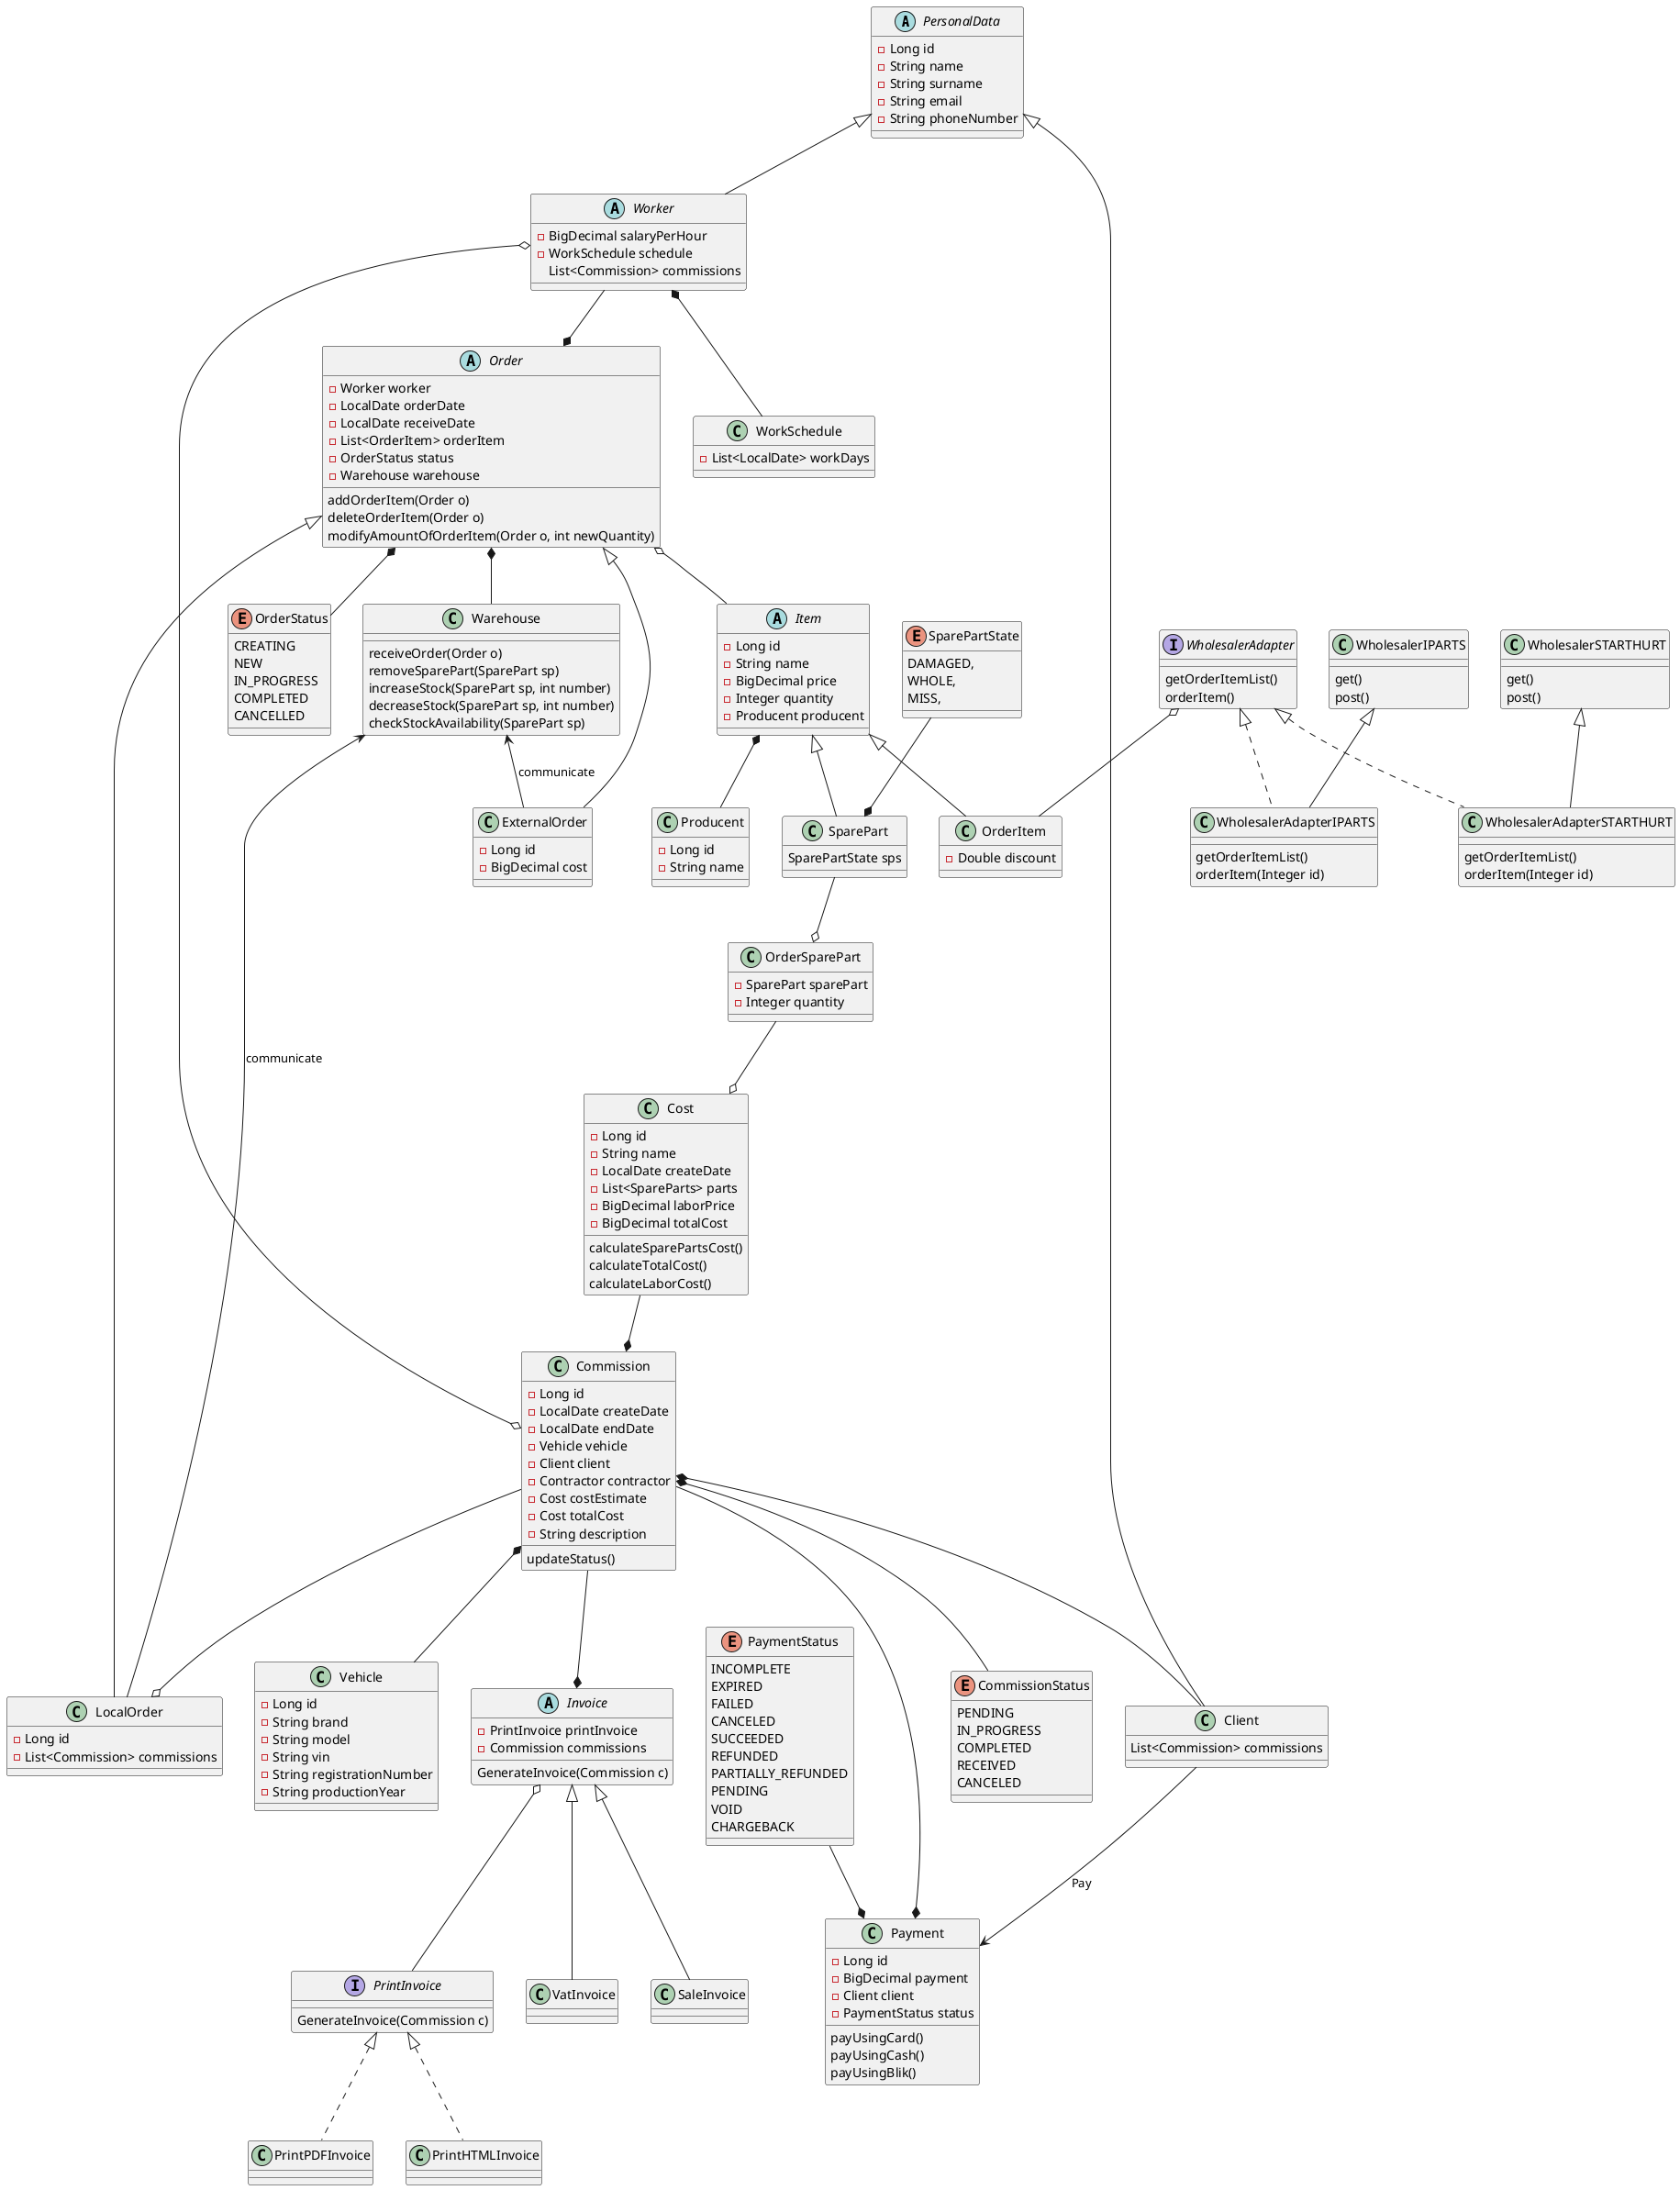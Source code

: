                          @startuml
'https://plantuml.com/class-diagram

abstract class PersonalData {
    - Long id
    - String name
    - String surname
    - String email
    - String phoneNumber
}
class Client  extends PersonalData{
    List<Commission> commissions
}
abstract class Worker extends PersonalData{
    - BigDecimal salaryPerHour
    - WorkSchedule schedule
    List<Commission> commissions
}

class WorkSchedule {
    - List<LocalDate> workDays
}



class SparePart extends Item {
    SparePartState sps
}


class Commission {
    - Long id
    - LocalDate createDate
    - LocalDate endDate
    - Vehicle vehicle
    - Client client
    - Contractor contractor
    - Cost costEstimate
    - Cost totalCost
    - String description

    updateStatus()
}

abstract class Invoice {
    - PrintInvoice printInvoice
    - Commission commissions

    GenerateInvoice(Commission c)


}
class VatInvoice extends Invoice {
}

class SaleInvoice extends Invoice {
}

interface PrintInvoice {
    GenerateInvoice(Commission c)
}

class PrintPDFInvoice implements PrintInvoice {
}

class PrintHTMLInvoice implements PrintInvoice {
}








class Vehicle {
    - Long id
    - String brand
    - String model
    - String vin
    - String registrationNumber
    - String productionYear
}



enum CommissionStatus{
    PENDING
    IN_PROGRESS
    COMPLETED
    RECEIVED
    CANCELED
}

class Warehouse{
    receiveOrder(Order o)
    removeSparePart(SparePart sp)
    increaseStock(SparePart sp, int number)
    decreaseStock(SparePart sp, int number)
    checkStockAvailability(SparePart sp)
}
enum SparePartState{
    DAMAGED,
    WHOLE,
    MISS,
}


class Cost {
    - Long id
    - String name
    - LocalDate createDate
    - List<SpareParts> parts
    - BigDecimal laborPrice
    - BigDecimal totalCost

    calculateSparePartsCost()
    calculateTotalCost()
    calculateLaborCost()
}

class OrderItem extends Item{
    - Double discount
}
abstract class Order {
    - Worker worker
    - LocalDate orderDate
    - LocalDate receiveDate
    - List<OrderItem> orderItem
    - OrderStatus status
    - Warehouse warehouse

    addOrderItem(Order o)
    deleteOrderItem(Order o)
    modifyAmountOfOrderItem(Order o, int newQuantity)
}

class LocalOrder extends Order {
    - Long id
    - List<Commission> commissions
}
class ExternalOrder extends Order {
    - Long id
    - BigDecimal cost
}

interface WholesalerAdapter {
    getOrderItemList()
    orderItem()
}

class WholesalerIPARTS {
    get()
    post()
}

class WholesalerAdapterIPARTS extends WholesalerIPARTS implements WholesalerAdapter{
    getOrderItemList()
    orderItem(Integer id)
}

class WholesalerSTARTHURT {
    get()
    post()
}

class WholesalerAdapterSTARTHURT extends WholesalerSTARTHURT implements WholesalerAdapter{
    getOrderItemList()
    orderItem(Integer id)
}

WholesalerAdapter o-- OrderItem

abstract class Item {
    - Long id
    - String name
    - BigDecimal price
    - Integer quantity
    - Producent producent
}
class Producent {
    - Long id
    - String name
}
enum OrderStatus {
    CREATING
    NEW
    IN_PROGRESS
    COMPLETED
    CANCELLED
}

enum PaymentStatus{
    INCOMPLETE
    EXPIRED
    FAILED
    CANCELED
    SUCCEEDED
    REFUNDED
    PARTIALLY_REFUNDED
    PENDING
    VOID
    CHARGEBACK
}

class Payment {
    - Long id
    - BigDecimal payment
    - Client client
    - PaymentStatus status
    payUsingCard()
    payUsingCash()
    payUsingBlik()
}

class OrderSparePart {
    - SparePart sparePart
    - Integer quantity
}

Client --> Payment : "Pay"
PaymentStatus --* Payment

Warehouse <-- ExternalOrder : "communicate"
Warehouse <-- LocalOrder : "communicate"

OrderSparePart --o Cost
Cost --* Commission

SparePartState --* SparePart
Item *-- Producent
Order *-- OrderStatus
Commission *-- Client
Commission *-- Vehicle
Commission --o LocalOrder
Commission *-- CommissionStatus
Commission --* Payment


Order *-- Warehouse
Order o-- Item

Worker o-o Commission

Worker --* Order

Worker *-- WorkSchedule

Invoice o-- PrintInvoice
Commission --* Invoice

SparePart --o OrderSparePart


@enduml